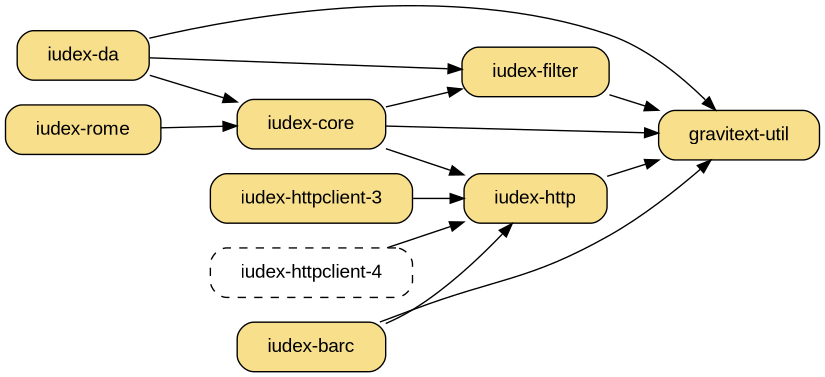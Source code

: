 digraph "iudex-gems" {
  rankdir=LR
  size="5.5,5";
  bgcolor="transparent";
  node [ shape=box, style="filled,rounded", fillcolor="#f8df8b",
         fontname="Arial",  margin="0.30,0.1" ];

  "iudex-filter" -> "gravitext-util"
  "iudex-da"     -> "gravitext-util"
  "iudex-da"     [ target=_parent, URL="../iudex-da.html" ];
  "iudex-da"     -> "iudex-filter"
  "iudex-da"     -> "iudex-core"

  "iudex-core"   -> "gravitext-util"
  "iudex-core"   -> "iudex-filter"
  "iudex-core"   -> "iudex-http"

  "iudex-rome"   -> "iudex-core"

  "iudex-barc"   -> "gravitext-util"
  "iudex-barc"   -> "iudex-http"

  "iudex-http"   -> "gravitext-util"

  "iudex-httpclient-3" -> "iudex-http"

  "iudex-httpclient-4" [ style="rounded,dashed" ]
  "iudex-httpclient-4" -> "iudex-http"

#  "iudex-filter" -> "rjack-slf4j"
#  "iudex-filter" -> "rjack-logback"
#  "iudex-http" -> "rjack-slf4j"
#  "iudex-barc" -> "rjack-slf4j"
#  "iudex-core" -> "rjack-slf4j"
#  "iudex-core" -> "rjack-logback"
#  "iudex-da" -> "rjack-slf4j"

#  "rjack-httpclient" -> "rjack-commons-codec";
#  "rjack-httpclient" -> "rjack-logback" [ style=dashed, label="dev" ];
#  "rjack-httpclient" -> "rjack-slf4j";

#  "rjack-slf4j"   [ group=log ];
#  "rjack-logback" [ group=log ];
#  "rjack-logback" -> "rjack-slf4j";
#  "rjack-commons-codec"   [ group=commons ];

}
